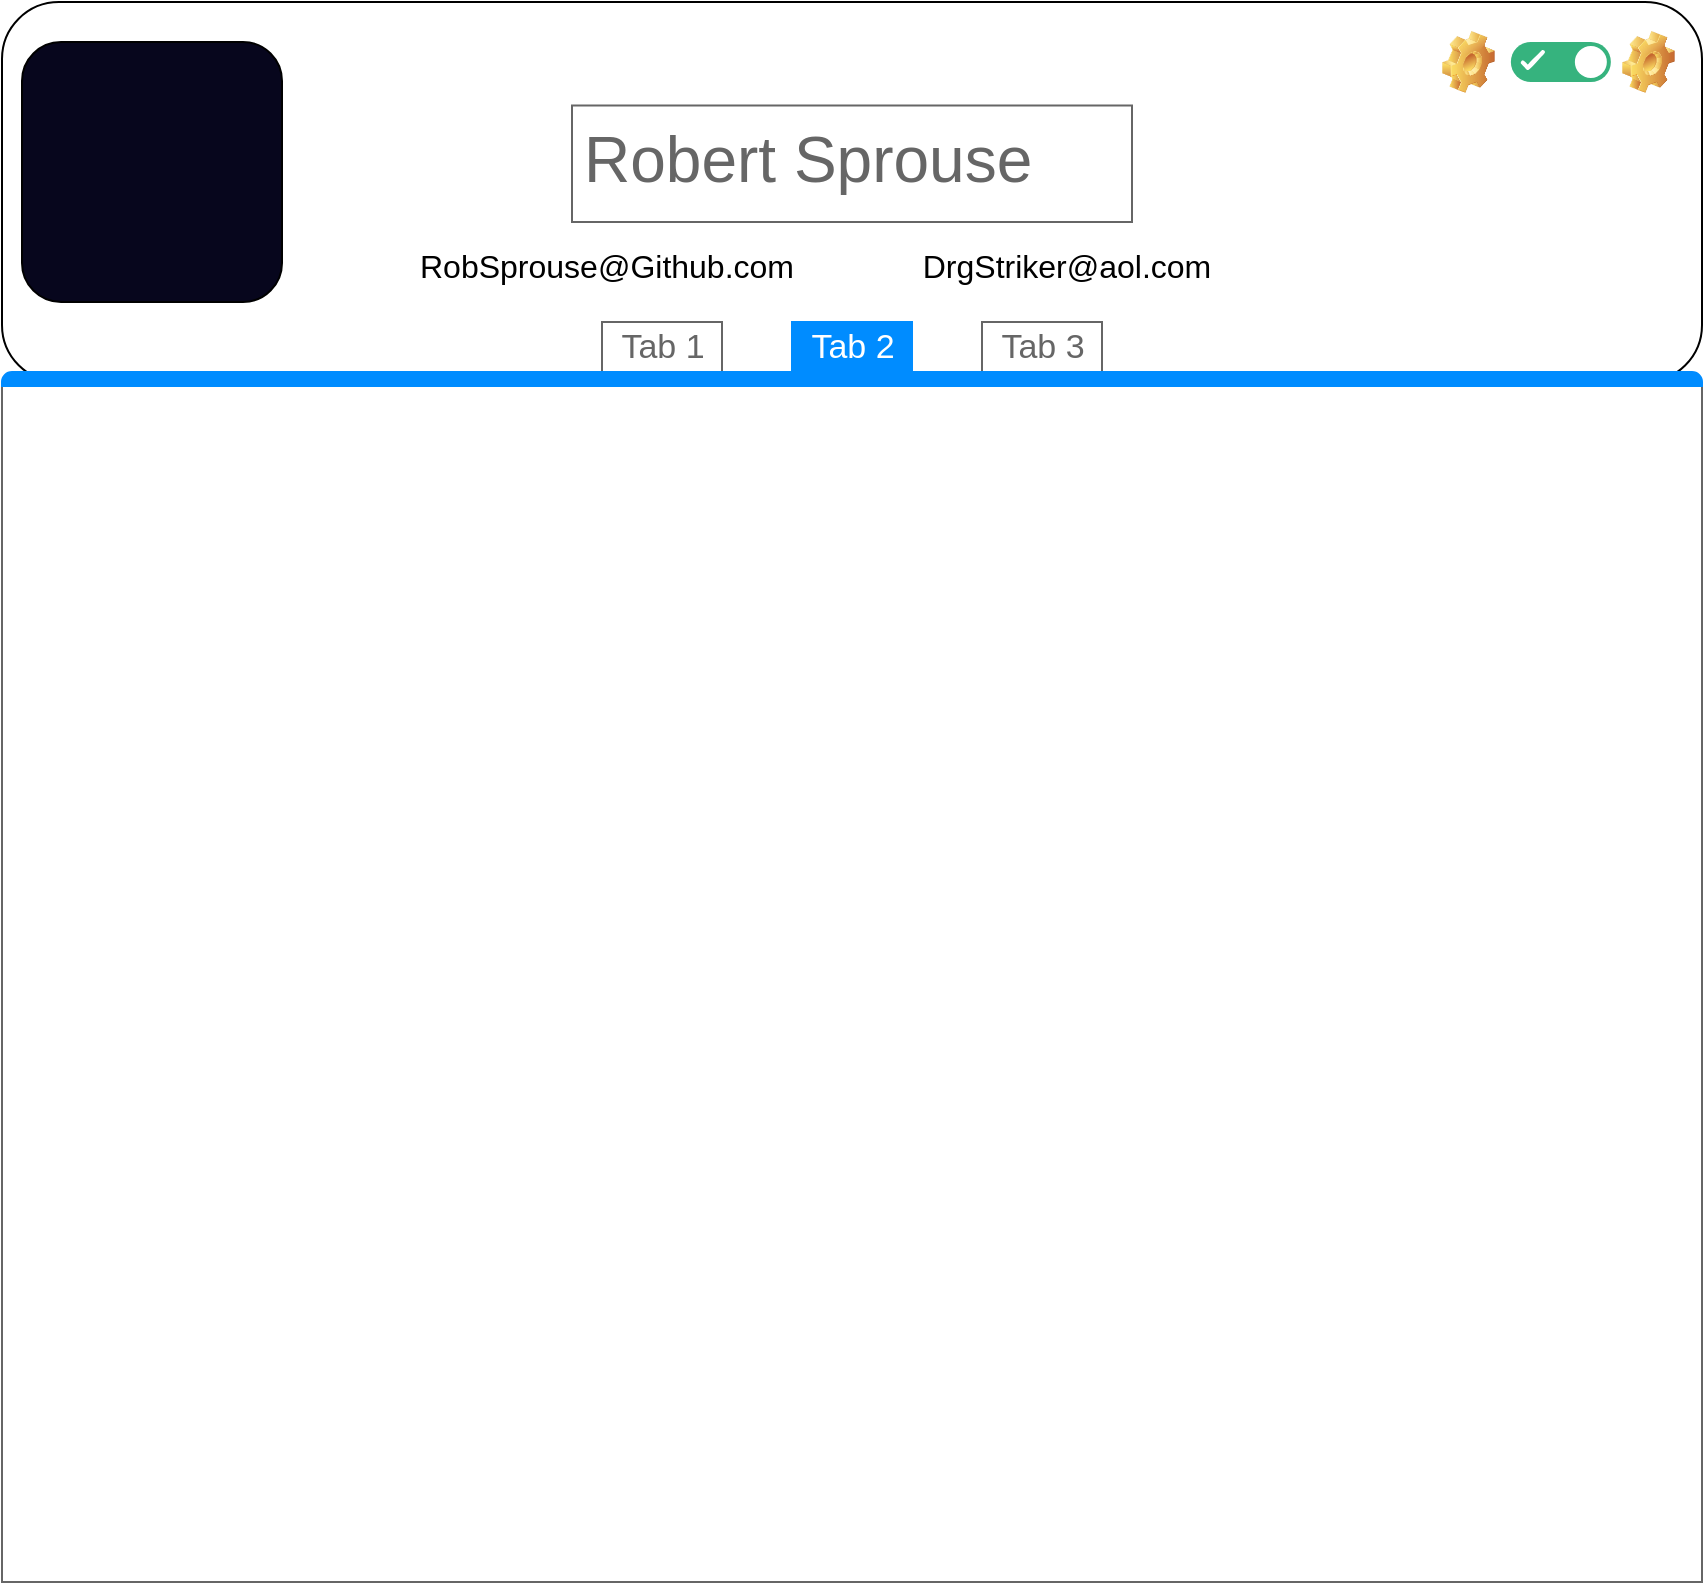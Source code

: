 <mxfile>
    <diagram id="GvBSayN1yEii2PA9c4X9" name="Page-1">
        <mxGraphModel dx="1112" dy="1027" grid="1" gridSize="10" guides="1" tooltips="1" connect="1" arrows="1" fold="1" page="1" pageScale="1" pageWidth="1200" pageHeight="1920" math="0" shadow="0">
            <root>
                <mxCell id="0"/>
                <mxCell id="1" parent="0"/>
                <mxCell id="4" value="" style="rounded=1;whiteSpace=wrap;html=1;" vertex="1" parent="1">
                    <mxGeometry x="900" y="590" width="850" height="190" as="geometry"/>
                </mxCell>
                <mxCell id="7" value="&lt;font style=&quot;font-size: 32px;&quot;&gt;Robert Sprouse&lt;/font&gt;" style="strokeWidth=1;shadow=0;dashed=0;align=left;html=1;shape=mxgraph.mockup.text.textBox;fontColor=#666666;align=left;fontSize=30;spacingLeft=4;spacingTop=-3;strokeColor=#666666;mainText=" vertex="1" parent="1">
                    <mxGeometry x="1185" y="641.75" width="280" height="58.25" as="geometry"/>
                </mxCell>
                <mxCell id="12" value="" style="fillColor=#36B37E;strokeColor=none;rounded=1;arcSize=50;sketch=0;hachureGap=4;pointerEvents=0;fontFamily=Architects Daughter;fontSource=https%3A%2F%2Ffonts.googleapis.com%2Fcss%3Ffamily%3DArchitects%2BDaughter;fontSize=20;" vertex="1" parent="1">
                    <mxGeometry x="1654.43" y="610" width="50" height="20" as="geometry"/>
                </mxCell>
                <mxCell id="13" value="" style="shape=ellipse;strokeColor=none;fillColor=#ffffff;sketch=0;hachureGap=4;pointerEvents=0;fontFamily=Architects Daughter;fontSource=https%3A%2F%2Ffonts.googleapis.com%2Fcss%3Ffamily%3DArchitects%2BDaughter;fontSize=20;" vertex="1" parent="12">
                    <mxGeometry x="1" y="0.5" width="16" height="16" relative="1" as="geometry">
                        <mxPoint x="-18" y="-8" as="offset"/>
                    </mxGeometry>
                </mxCell>
                <mxCell id="14" value="" style="html=1;shadow=0;dashed=0;shape=mxgraph.atlassian.check;strokeColor=#ffffff;strokeWidth=2;sketch=1;hachureGap=4;pointerEvents=0;fontFamily=Architects Daughter;fontSource=https%3A%2F%2Ffonts.googleapis.com%2Fcss%3Ffamily%3DArchitects%2BDaughter;fontSize=20;" vertex="1" parent="12">
                    <mxGeometry y="0.5" width="10" height="8" relative="1" as="geometry">
                        <mxPoint x="6" y="-5" as="offset"/>
                    </mxGeometry>
                </mxCell>
                <mxCell id="31" value="RobSprouse@Github.com" style="text;html=1;strokeColor=none;fillColor=none;align=center;verticalAlign=middle;whiteSpace=wrap;rounded=0;fontSize=16;" vertex="1" parent="1">
                    <mxGeometry x="1110" y="710" width="185" height="23.25" as="geometry"/>
                </mxCell>
                <mxCell id="35" value="" style="strokeWidth=1;shadow=0;dashed=0;align=center;html=1;shape=mxgraph.mockup.containers.marginRect2;rectMarginTop=32;strokeColor=#666666;gradientColor=none;fontSize=16;" vertex="1" parent="1">
                    <mxGeometry x="900" y="750" width="850" height="630" as="geometry"/>
                </mxCell>
                <mxCell id="36" value="Tab 1" style="strokeColor=inherit;fillColor=inherit;gradientColor=inherit;strokeWidth=1;shadow=0;dashed=0;align=center;html=1;shape=mxgraph.mockup.containers.rrect;rSize=0;fontSize=17;fontColor=#666666;gradientColor=none;" vertex="1" parent="35">
                    <mxGeometry width="60" height="25" relative="1" as="geometry">
                        <mxPoint x="300" as="offset"/>
                    </mxGeometry>
                </mxCell>
                <mxCell id="37" value="Tab 2" style="strokeWidth=1;shadow=0;dashed=0;align=center;html=1;shape=mxgraph.mockup.containers.rrect;rSize=0;fontSize=17;fontColor=#ffffff;strokeColor=#008cff;fillColor=#008cff;" vertex="1" parent="35">
                    <mxGeometry width="60" height="25" relative="1" as="geometry">
                        <mxPoint x="395" as="offset"/>
                    </mxGeometry>
                </mxCell>
                <mxCell id="38" value="Tab 3" style="strokeColor=inherit;fillColor=inherit;gradientColor=inherit;strokeWidth=1;shadow=0;dashed=0;align=center;html=1;shape=mxgraph.mockup.containers.rrect;rSize=0;fontSize=17;fontColor=#666666;gradientColor=none;" vertex="1" parent="35">
                    <mxGeometry width="60" height="25" relative="1" as="geometry">
                        <mxPoint x="490" as="offset"/>
                    </mxGeometry>
                </mxCell>
                <mxCell id="39" value="" style="strokeWidth=1;shadow=0;dashed=0;align=center;html=1;shape=mxgraph.mockup.containers.topButton;rSize=5;strokeColor=#008cff;fillColor=#008cff;gradientColor=none;resizeWidth=1;movable=0;deletable=1;fontSize=16;" vertex="1" parent="35">
                    <mxGeometry width="850" height="7" relative="1" as="geometry">
                        <mxPoint y="25" as="offset"/>
                    </mxGeometry>
                </mxCell>
                <mxCell id="41" value="" style="rounded=1;whiteSpace=wrap;html=1;fontSize=16;fillColor=#07061D;" vertex="1" parent="1">
                    <mxGeometry x="910" y="610" width="130" height="130" as="geometry"/>
                </mxCell>
                <mxCell id="42" value="DrgStriker@aol.com" style="text;html=1;strokeColor=none;fillColor=none;align=center;verticalAlign=middle;whiteSpace=wrap;rounded=0;fontSize=16;" vertex="1" parent="1">
                    <mxGeometry x="1340" y="710" width="185" height="23.25" as="geometry"/>
                </mxCell>
                <mxCell id="43" value="" style="shape=image;html=1;verticalLabelPosition=bottom;verticalAlign=top;imageAspect=1;aspect=fixed;image=img/clipart/Gear_128x128.png;fontSize=32;fillColor=#07061D;" vertex="1" parent="1">
                    <mxGeometry x="1620" y="604.5" width="26.43" height="31" as="geometry"/>
                </mxCell>
                <mxCell id="45" value="" style="shape=image;html=1;verticalLabelPosition=bottom;verticalAlign=top;imageAspect=1;aspect=fixed;image=img/clipart/Gear_128x128.png;fontSize=32;fillColor=#07061D;" vertex="1" parent="1">
                    <mxGeometry x="1710" y="604.5" width="26.43" height="31" as="geometry"/>
                </mxCell>
            </root>
        </mxGraphModel>
    </diagram>
</mxfile>